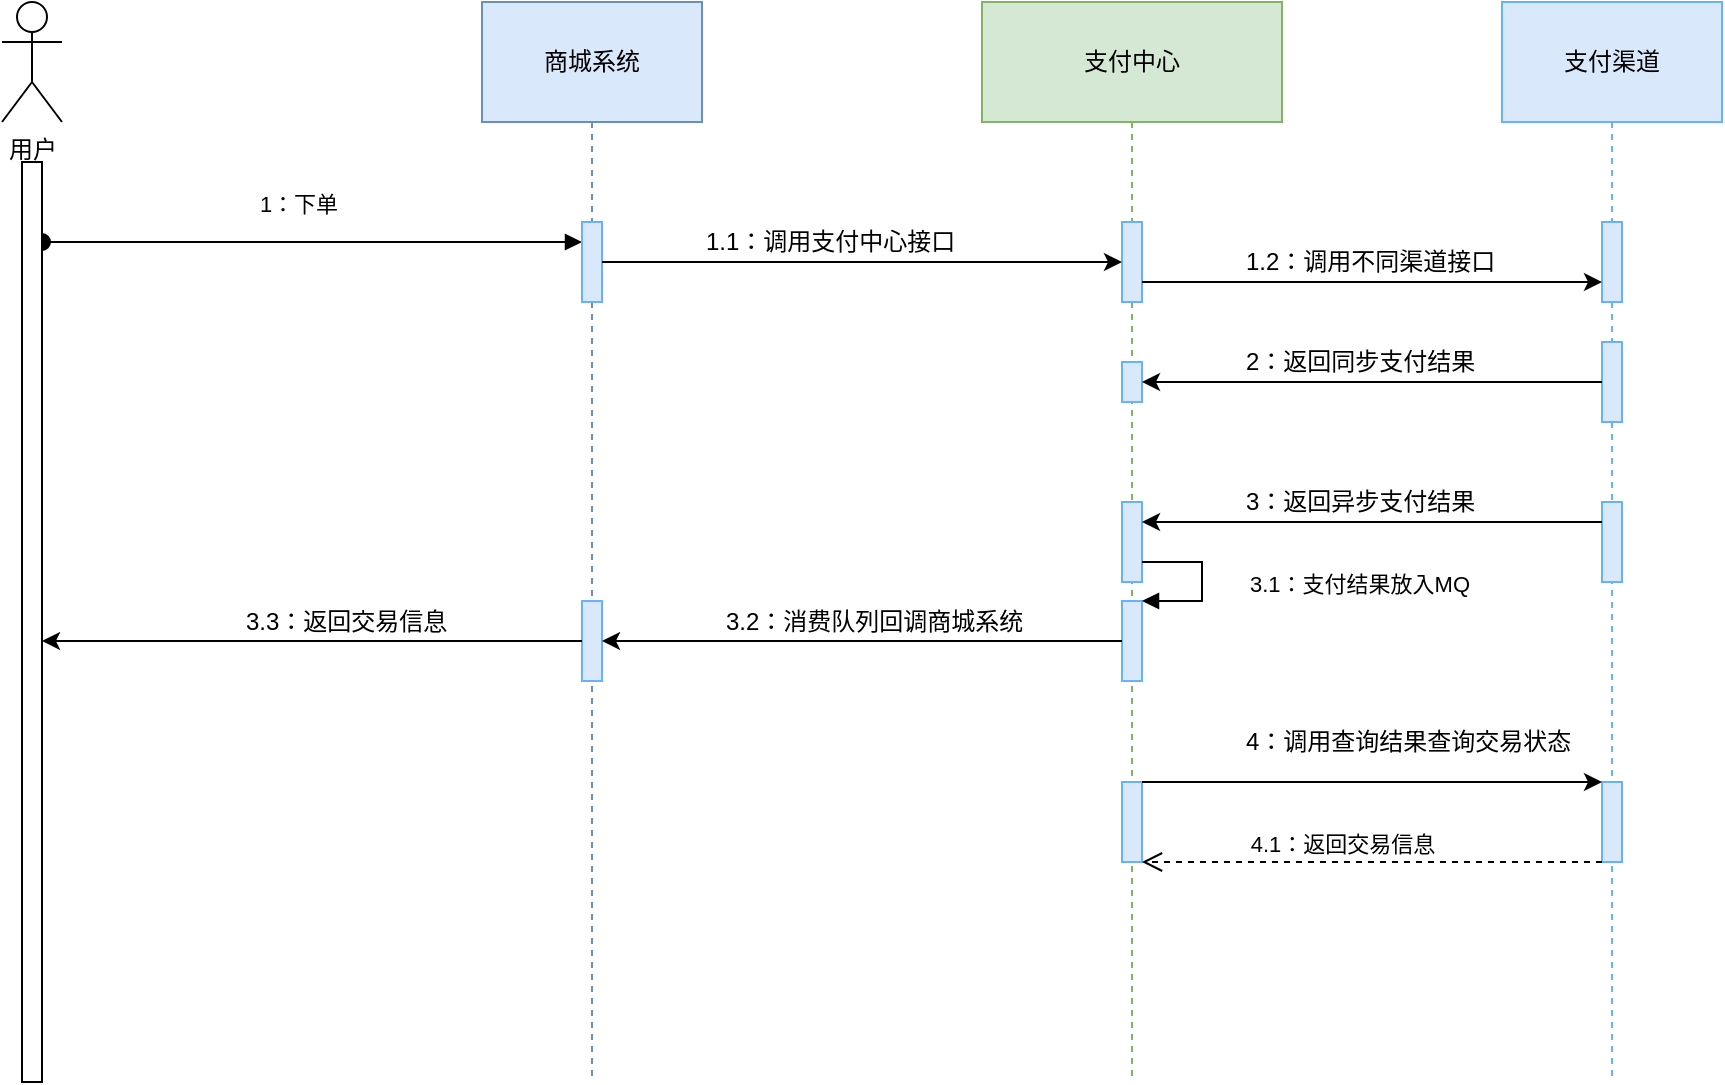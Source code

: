 <mxfile version="12.2.7" type="github" pages="1">
  <diagram name="Page-1" id="13e1069c-82ec-6db2-03f1-153e76fe0fe0">
    <mxGraphModel dx="1707" dy="923" grid="1" gridSize="10" guides="1" tooltips="1" connect="1" arrows="1" fold="1" page="1" pageScale="1" pageWidth="1100" pageHeight="850" background="#ffffff" math="0" shadow="0">
      <root>
        <mxCell id="0"/>
        <mxCell id="1" parent="0"/>
        <mxCell id="CZmCDaREYXnMbOSLX73U-16" value="1：下单" style="html=1;verticalAlign=bottom;startArrow=oval;startFill=1;endArrow=block;startSize=8;" edge="1" parent="1">
          <mxGeometry x="-0.053" y="10" width="60" relative="1" as="geometry">
            <mxPoint x="120" y="220" as="sourcePoint"/>
            <mxPoint x="390" y="220" as="targetPoint"/>
            <mxPoint as="offset"/>
          </mxGeometry>
        </mxCell>
        <mxCell id="CZmCDaREYXnMbOSLX73U-1" value="用户" style="shape=umlActor;verticalLabelPosition=bottom;labelBackgroundColor=#ffffff;verticalAlign=top;html=1;" vertex="1" parent="1">
          <mxGeometry x="100" y="100" width="30" height="60" as="geometry"/>
        </mxCell>
        <mxCell id="CZmCDaREYXnMbOSLX73U-6" value="" style="html=1;points=[];perimeter=orthogonalPerimeter;" vertex="1" parent="1">
          <mxGeometry x="110" y="180" width="10" height="460" as="geometry"/>
        </mxCell>
        <mxCell id="CZmCDaREYXnMbOSLX73U-11" value="商城系统" style="shape=umlLifeline;perimeter=lifelinePerimeter;whiteSpace=wrap;html=1;container=1;collapsible=0;recursiveResize=0;outlineConnect=0;fillColor=#dae8fc;strokeColor=#6c8ebf;size=60;" vertex="1" parent="1">
          <mxGeometry x="340" y="100" width="110" height="540" as="geometry"/>
        </mxCell>
        <mxCell id="CZmCDaREYXnMbOSLX73U-21" value="" style="html=1;points=[];perimeter=orthogonalPerimeter;fillColor=#DAE8FC;strokeColor=#66B2FF;" vertex="1" parent="CZmCDaREYXnMbOSLX73U-11">
          <mxGeometry x="50" y="110" width="10" height="40" as="geometry"/>
        </mxCell>
        <mxCell id="CZmCDaREYXnMbOSLX73U-82" value="" style="html=1;points=[];perimeter=orthogonalPerimeter;strokeColor=#66B2FF;fillColor=#DAE8FC;" vertex="1" parent="CZmCDaREYXnMbOSLX73U-11">
          <mxGeometry x="50" y="299.5" width="10" height="40" as="geometry"/>
        </mxCell>
        <mxCell id="CZmCDaREYXnMbOSLX73U-12" value="支付中心" style="shape=umlLifeline;perimeter=lifelinePerimeter;whiteSpace=wrap;html=1;container=1;collapsible=0;recursiveResize=0;outlineConnect=0;size=60;fillColor=#d5e8d4;strokeColor=#82b366;" vertex="1" parent="1">
          <mxGeometry x="590" y="100" width="150" height="540" as="geometry"/>
        </mxCell>
        <mxCell id="CZmCDaREYXnMbOSLX73U-27" value="" style="html=1;points=[];perimeter=orthogonalPerimeter;strokeColor=#66B2FF;fillColor=#DAE8FC;" vertex="1" parent="CZmCDaREYXnMbOSLX73U-12">
          <mxGeometry x="70" y="110" width="10" height="40" as="geometry"/>
        </mxCell>
        <mxCell id="CZmCDaREYXnMbOSLX73U-40" value="" style="html=1;points=[];perimeter=orthogonalPerimeter;strokeColor=#66B2FF;fillColor=#DAE8FC;direction=west;" vertex="1" parent="CZmCDaREYXnMbOSLX73U-12">
          <mxGeometry x="70" y="180" width="10" height="20" as="geometry"/>
        </mxCell>
        <mxCell id="CZmCDaREYXnMbOSLX73U-56" value="" style="html=1;points=[];perimeter=orthogonalPerimeter;strokeColor=#66B2FF;fillColor=#DAE8FC;direction=west;" vertex="1" parent="CZmCDaREYXnMbOSLX73U-12">
          <mxGeometry x="70" y="250" width="10" height="40" as="geometry"/>
        </mxCell>
        <mxCell id="CZmCDaREYXnMbOSLX73U-59" value="" style="html=1;points=[];perimeter=orthogonalPerimeter;strokeColor=#66B2FF;fillColor=#DAE8FC;" vertex="1" parent="CZmCDaREYXnMbOSLX73U-12">
          <mxGeometry x="70" y="390" width="10" height="40" as="geometry"/>
        </mxCell>
        <mxCell id="CZmCDaREYXnMbOSLX73U-80" value="" style="html=1;points=[];perimeter=orthogonalPerimeter;strokeColor=#66B2FF;fillColor=#DAE8FC;" vertex="1" parent="CZmCDaREYXnMbOSLX73U-12">
          <mxGeometry x="70" y="299.5" width="10" height="40" as="geometry"/>
        </mxCell>
        <mxCell id="CZmCDaREYXnMbOSLX73U-81" value="3.1：支付结果放入MQ" style="edgeStyle=orthogonalEdgeStyle;html=1;align=left;spacingLeft=2;endArrow=block;rounded=0;entryX=1;entryY=0;" edge="1" target="CZmCDaREYXnMbOSLX73U-80" parent="CZmCDaREYXnMbOSLX73U-12">
          <mxGeometry x="0.242" y="-22" relative="1" as="geometry">
            <mxPoint x="80" y="280" as="sourcePoint"/>
            <Array as="points">
              <mxPoint x="110" y="280"/>
              <mxPoint x="110" y="300"/>
            </Array>
            <mxPoint x="20" y="13" as="offset"/>
          </mxGeometry>
        </mxCell>
        <mxCell id="CZmCDaREYXnMbOSLX73U-26" value="支付渠道" style="shape=umlLifeline;perimeter=lifelinePerimeter;whiteSpace=wrap;html=1;container=1;collapsible=0;recursiveResize=0;outlineConnect=0;strokeColor=#66B2FF;fillColor=#DAE8FC;size=60;" vertex="1" parent="1">
          <mxGeometry x="850" y="100" width="110" height="540" as="geometry"/>
        </mxCell>
        <mxCell id="CZmCDaREYXnMbOSLX73U-30" value="" style="html=1;points=[];perimeter=orthogonalPerimeter;strokeColor=#66B2FF;fillColor=#DAE8FC;" vertex="1" parent="CZmCDaREYXnMbOSLX73U-26">
          <mxGeometry x="50" y="110" width="10" height="40" as="geometry"/>
        </mxCell>
        <mxCell id="CZmCDaREYXnMbOSLX73U-38" value="" style="html=1;points=[];perimeter=orthogonalPerimeter;strokeColor=#66B2FF;fillColor=#DAE8FC;direction=west;" vertex="1" parent="CZmCDaREYXnMbOSLX73U-26">
          <mxGeometry x="50" y="170" width="10" height="40" as="geometry"/>
        </mxCell>
        <mxCell id="CZmCDaREYXnMbOSLX73U-54" value="" style="html=1;points=[];perimeter=orthogonalPerimeter;strokeColor=#66B2FF;fillColor=#DAE8FC;direction=west;" vertex="1" parent="CZmCDaREYXnMbOSLX73U-26">
          <mxGeometry x="50" y="250" width="10" height="40" as="geometry"/>
        </mxCell>
        <mxCell id="CZmCDaREYXnMbOSLX73U-60" value="" style="html=1;points=[];perimeter=orthogonalPerimeter;strokeColor=#66B2FF;fillColor=#DAE8FC;" vertex="1" parent="CZmCDaREYXnMbOSLX73U-26">
          <mxGeometry x="50" y="390" width="10" height="40" as="geometry"/>
        </mxCell>
        <mxCell id="CZmCDaREYXnMbOSLX73U-31" value="" style="edgeStyle=orthogonalEdgeStyle;rounded=0;orthogonalLoop=1;jettySize=auto;html=1;" edge="1" parent="1" source="CZmCDaREYXnMbOSLX73U-27" target="CZmCDaREYXnMbOSLX73U-30">
          <mxGeometry relative="1" as="geometry">
            <Array as="points">
              <mxPoint x="770" y="240"/>
              <mxPoint x="770" y="240"/>
            </Array>
          </mxGeometry>
        </mxCell>
        <mxCell id="CZmCDaREYXnMbOSLX73U-35" value="" style="edgeStyle=orthogonalEdgeStyle;rounded=0;orthogonalLoop=1;jettySize=auto;html=1;" edge="1" parent="1" source="CZmCDaREYXnMbOSLX73U-21" target="CZmCDaREYXnMbOSLX73U-27">
          <mxGeometry relative="1" as="geometry">
            <mxPoint x="480" y="230" as="targetPoint"/>
          </mxGeometry>
        </mxCell>
        <mxCell id="CZmCDaREYXnMbOSLX73U-36" value="1.1：调用支付中心接口" style="text;html=1;resizable=0;points=[];autosize=1;align=left;verticalAlign=top;spacingTop=-4;" vertex="1" parent="1">
          <mxGeometry x="450" y="210" width="140" height="20" as="geometry"/>
        </mxCell>
        <mxCell id="CZmCDaREYXnMbOSLX73U-37" value="1.2：调用不同渠道接口" style="text;html=1;resizable=0;points=[];autosize=1;align=left;verticalAlign=top;spacingTop=-4;" vertex="1" parent="1">
          <mxGeometry x="720" y="220" width="140" height="20" as="geometry"/>
        </mxCell>
        <mxCell id="CZmCDaREYXnMbOSLX73U-41" value="" style="edgeStyle=orthogonalEdgeStyle;rounded=0;orthogonalLoop=1;jettySize=auto;html=1;" edge="1" parent="1" source="CZmCDaREYXnMbOSLX73U-38" target="CZmCDaREYXnMbOSLX73U-40">
          <mxGeometry relative="1" as="geometry"/>
        </mxCell>
        <mxCell id="CZmCDaREYXnMbOSLX73U-42" value="2：返回同步支付结果" style="text;html=1;resizable=0;points=[];autosize=1;align=left;verticalAlign=top;spacingTop=-4;" vertex="1" parent="1">
          <mxGeometry x="720" y="270" width="130" height="20" as="geometry"/>
        </mxCell>
        <mxCell id="CZmCDaREYXnMbOSLX73U-57" value="" style="edgeStyle=orthogonalEdgeStyle;rounded=0;orthogonalLoop=1;jettySize=auto;html=1;" edge="1" parent="1" source="CZmCDaREYXnMbOSLX73U-54" target="CZmCDaREYXnMbOSLX73U-56">
          <mxGeometry relative="1" as="geometry">
            <Array as="points">
              <mxPoint x="780" y="360"/>
              <mxPoint x="780" y="360"/>
            </Array>
          </mxGeometry>
        </mxCell>
        <mxCell id="CZmCDaREYXnMbOSLX73U-58" value="3：返回异步支付结果" style="text;html=1;resizable=0;points=[];autosize=1;align=left;verticalAlign=top;spacingTop=-4;" vertex="1" parent="1">
          <mxGeometry x="720" y="340" width="130" height="20" as="geometry"/>
        </mxCell>
        <mxCell id="CZmCDaREYXnMbOSLX73U-61" value="" style="edgeStyle=orthogonalEdgeStyle;rounded=0;orthogonalLoop=1;jettySize=auto;html=1;" edge="1" parent="1" source="CZmCDaREYXnMbOSLX73U-59" target="CZmCDaREYXnMbOSLX73U-60">
          <mxGeometry relative="1" as="geometry">
            <Array as="points">
              <mxPoint x="810" y="490"/>
              <mxPoint x="810" y="490"/>
            </Array>
          </mxGeometry>
        </mxCell>
        <mxCell id="CZmCDaREYXnMbOSLX73U-62" value="4：调用查询结果查询交易状态" style="text;html=1;resizable=0;points=[];autosize=1;align=left;verticalAlign=top;spacingTop=-4;" vertex="1" parent="1">
          <mxGeometry x="720" y="460" width="180" height="20" as="geometry"/>
        </mxCell>
        <mxCell id="CZmCDaREYXnMbOSLX73U-68" value="4.1：返回交易信息" style="html=1;verticalAlign=bottom;endArrow=open;dashed=1;endSize=8;exitX=0;exitY=1;exitDx=0;exitDy=0;exitPerimeter=0;" edge="1" parent="1" source="CZmCDaREYXnMbOSLX73U-60">
          <mxGeometry x="0.13" relative="1" as="geometry">
            <mxPoint x="740" y="530" as="sourcePoint"/>
            <mxPoint x="670" y="530" as="targetPoint"/>
            <Array as="points"/>
            <mxPoint as="offset"/>
          </mxGeometry>
        </mxCell>
        <mxCell id="CZmCDaREYXnMbOSLX73U-83" value="" style="edgeStyle=orthogonalEdgeStyle;rounded=0;orthogonalLoop=1;jettySize=auto;html=1;" edge="1" parent="1" source="CZmCDaREYXnMbOSLX73U-80" target="CZmCDaREYXnMbOSLX73U-82">
          <mxGeometry relative="1" as="geometry"/>
        </mxCell>
        <mxCell id="CZmCDaREYXnMbOSLX73U-84" value="3.2：消费队列回调商城系统" style="text;html=1;resizable=0;points=[];autosize=1;align=left;verticalAlign=top;spacingTop=-4;" vertex="1" parent="1">
          <mxGeometry x="460" y="400" width="160" height="20" as="geometry"/>
        </mxCell>
        <mxCell id="CZmCDaREYXnMbOSLX73U-90" value="" style="edgeStyle=orthogonalEdgeStyle;rounded=0;orthogonalLoop=1;jettySize=auto;html=1;" edge="1" parent="1" source="CZmCDaREYXnMbOSLX73U-82">
          <mxGeometry relative="1" as="geometry">
            <mxPoint x="120.0" y="419.5" as="targetPoint"/>
          </mxGeometry>
        </mxCell>
        <mxCell id="CZmCDaREYXnMbOSLX73U-91" value="3.3：返回交易信息" style="text;html=1;resizable=0;points=[];autosize=1;align=left;verticalAlign=top;spacingTop=-4;" vertex="1" parent="1">
          <mxGeometry x="220" y="400" width="120" height="20" as="geometry"/>
        </mxCell>
      </root>
    </mxGraphModel>
  </diagram>
</mxfile>
